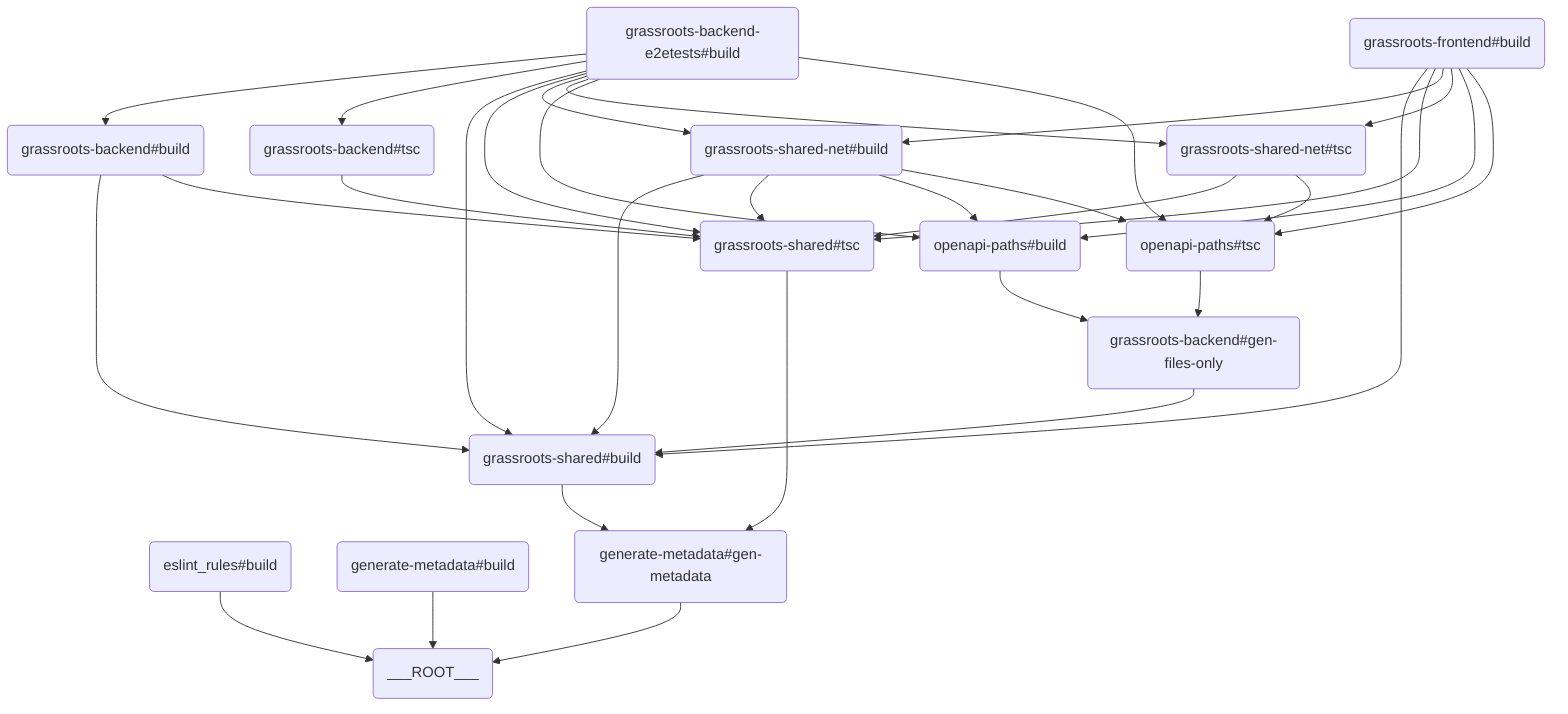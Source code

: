 graph TD
	QHZT("eslint_rules#build") --> ETTT("___ROOT___")
	JEGP("generate-metadata#build") --> ETTT("___ROOT___")
	EMLE("generate-metadata#gen-metadata") --> ETTT("___ROOT___")
	LRHC("grassroots-backend#build") --> GLAO("grassroots-shared#build")
	LRHC("grassroots-backend#build") --> VELR("grassroots-shared#tsc")
	TXWC("grassroots-backend#gen-files-only") --> GLAO("grassroots-shared#build")
	WCIN("grassroots-backend#tsc") --> VELR("grassroots-shared#tsc")
	TPBW("grassroots-backend-e2etests#build") --> LRHC("grassroots-backend#build")
	TPBW("grassroots-backend-e2etests#build") --> WCIN("grassroots-backend#tsc")
	TPBW("grassroots-backend-e2etests#build") --> GLAO("grassroots-shared#build")
	TPBW("grassroots-backend-e2etests#build") --> VELR("grassroots-shared#tsc")
	TPBW("grassroots-backend-e2etests#build") --> BHWE("grassroots-shared-net#build")
	TPBW("grassroots-backend-e2etests#build") --> MKNG("grassroots-shared-net#tsc")
	TPBW("grassroots-backend-e2etests#build") --> IRKD("openapi-paths#build")
	TPBW("grassroots-backend-e2etests#build") --> UWBQ("openapi-paths#tsc")
	FBWM("grassroots-frontend#build") --> GLAO("grassroots-shared#build")
	FBWM("grassroots-frontend#build") --> VELR("grassroots-shared#tsc")
	FBWM("grassroots-frontend#build") --> BHWE("grassroots-shared-net#build")
	FBWM("grassroots-frontend#build") --> MKNG("grassroots-shared-net#tsc")
	FBWM("grassroots-frontend#build") --> IRKD("openapi-paths#build")
	FBWM("grassroots-frontend#build") --> UWBQ("openapi-paths#tsc")
	GLAO("grassroots-shared#build") --> EMLE("generate-metadata#gen-metadata")
	VELR("grassroots-shared#tsc") --> EMLE("generate-metadata#gen-metadata")
	BHWE("grassroots-shared-net#build") --> GLAO("grassroots-shared#build")
	BHWE("grassroots-shared-net#build") --> VELR("grassroots-shared#tsc")
	BHWE("grassroots-shared-net#build") --> IRKD("openapi-paths#build")
	BHWE("grassroots-shared-net#build") --> UWBQ("openapi-paths#tsc")
	MKNG("grassroots-shared-net#tsc") --> VELR("grassroots-shared#tsc")
	MKNG("grassroots-shared-net#tsc") --> UWBQ("openapi-paths#tsc")
	IRKD("openapi-paths#build") --> TXWC("grassroots-backend#gen-files-only")
	UWBQ("openapi-paths#tsc") --> TXWC("grassroots-backend#gen-files-only")